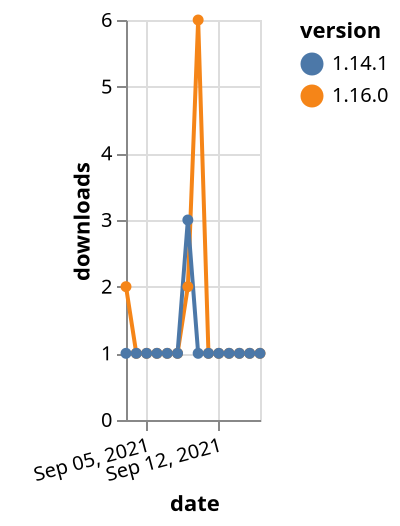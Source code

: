 {"$schema": "https://vega.github.io/schema/vega-lite/v5.json", "description": "A simple bar chart with embedded data.", "data": {"values": [{"date": "2021-09-03", "total": 128, "delta": 2, "version": "1.16.0"}, {"date": "2021-09-04", "total": 129, "delta": 1, "version": "1.16.0"}, {"date": "2021-09-05", "total": 130, "delta": 1, "version": "1.16.0"}, {"date": "2021-09-06", "total": 131, "delta": 1, "version": "1.16.0"}, {"date": "2021-09-07", "total": 132, "delta": 1, "version": "1.16.0"}, {"date": "2021-09-08", "total": 133, "delta": 1, "version": "1.16.0"}, {"date": "2021-09-09", "total": 135, "delta": 2, "version": "1.16.0"}, {"date": "2021-09-10", "total": 141, "delta": 6, "version": "1.16.0"}, {"date": "2021-09-11", "total": 142, "delta": 1, "version": "1.16.0"}, {"date": "2021-09-12", "total": 143, "delta": 1, "version": "1.16.0"}, {"date": "2021-09-13", "total": 144, "delta": 1, "version": "1.16.0"}, {"date": "2021-09-14", "total": 145, "delta": 1, "version": "1.16.0"}, {"date": "2021-09-15", "total": 146, "delta": 1, "version": "1.16.0"}, {"date": "2021-09-16", "total": 147, "delta": 1, "version": "1.16.0"}, {"date": "2021-09-03", "total": 190, "delta": 1, "version": "1.14.1"}, {"date": "2021-09-04", "total": 191, "delta": 1, "version": "1.14.1"}, {"date": "2021-09-05", "total": 192, "delta": 1, "version": "1.14.1"}, {"date": "2021-09-06", "total": 193, "delta": 1, "version": "1.14.1"}, {"date": "2021-09-07", "total": 194, "delta": 1, "version": "1.14.1"}, {"date": "2021-09-08", "total": 195, "delta": 1, "version": "1.14.1"}, {"date": "2021-09-09", "total": 198, "delta": 3, "version": "1.14.1"}, {"date": "2021-09-10", "total": 199, "delta": 1, "version": "1.14.1"}, {"date": "2021-09-11", "total": 200, "delta": 1, "version": "1.14.1"}, {"date": "2021-09-12", "total": 201, "delta": 1, "version": "1.14.1"}, {"date": "2021-09-13", "total": 202, "delta": 1, "version": "1.14.1"}, {"date": "2021-09-14", "total": 203, "delta": 1, "version": "1.14.1"}, {"date": "2021-09-15", "total": 204, "delta": 1, "version": "1.14.1"}, {"date": "2021-09-16", "total": 205, "delta": 1, "version": "1.14.1"}]}, "width": "container", "mark": {"type": "line", "point": {"filled": true}}, "encoding": {"x": {"field": "date", "type": "temporal", "timeUnit": "yearmonthdate", "title": "date", "axis": {"labelAngle": -15}}, "y": {"field": "delta", "type": "quantitative", "title": "downloads"}, "color": {"field": "version", "type": "nominal"}, "tooltip": {"field": "delta"}}}